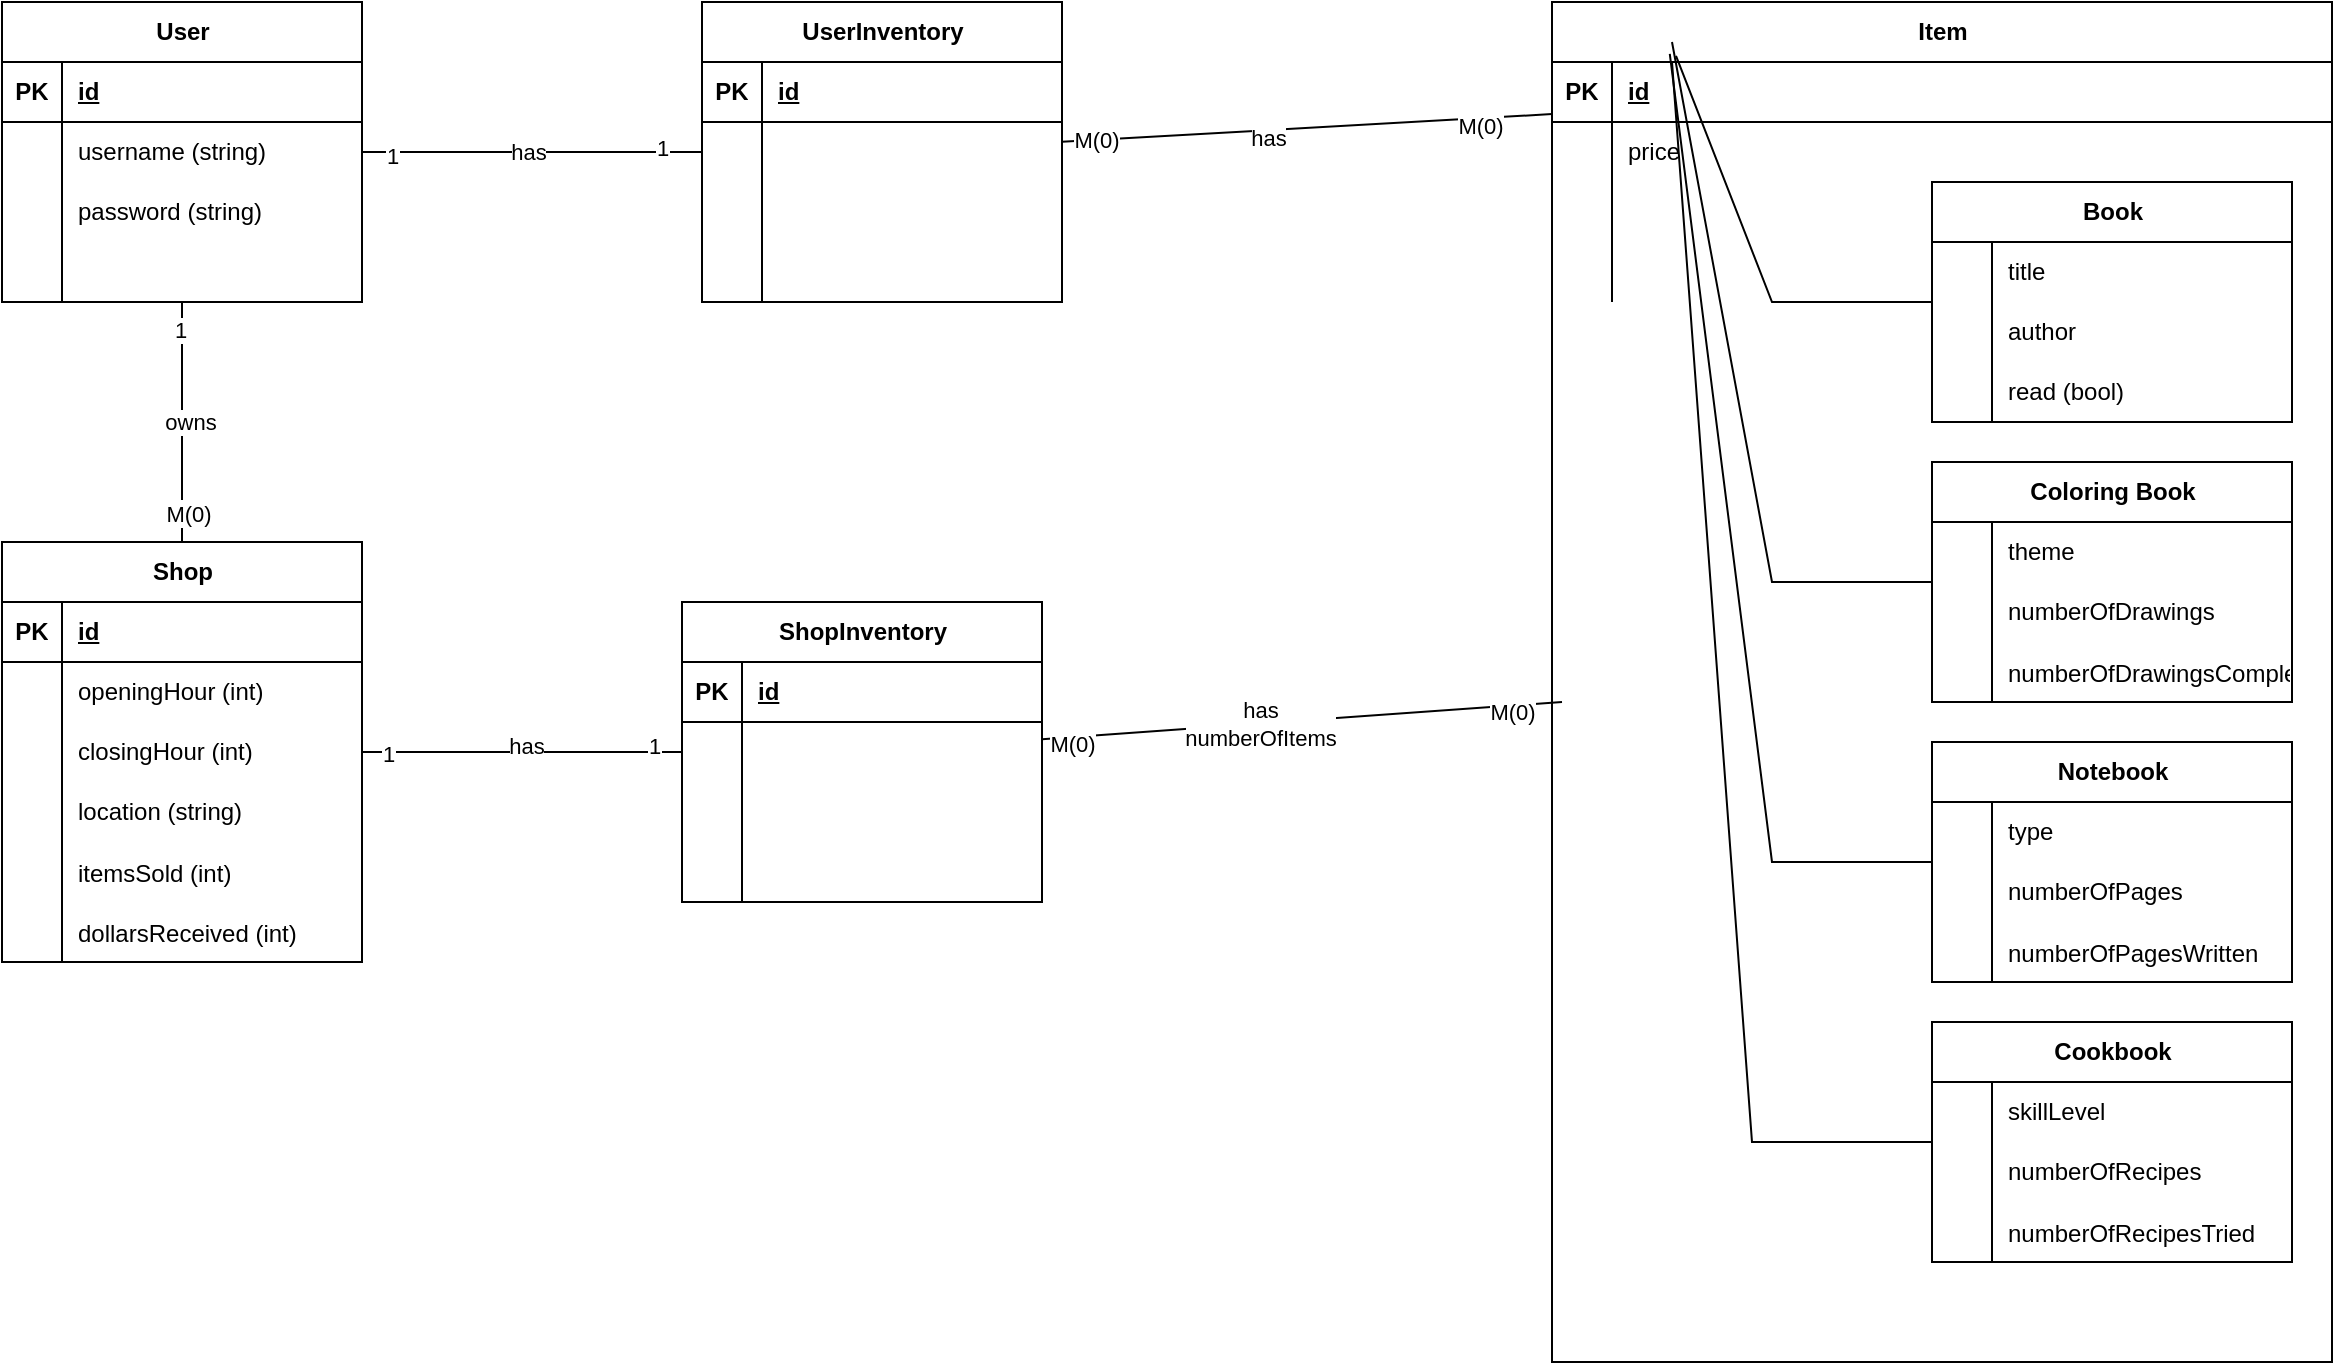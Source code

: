 <mxfile version="24.0.4" type="github">
  <diagram id="R2lEEEUBdFMjLlhIrx00" name="Page-1">
    <mxGraphModel dx="2273" dy="1270" grid="1" gridSize="10" guides="1" tooltips="1" connect="1" arrows="1" fold="1" page="1" pageScale="1" pageWidth="850" pageHeight="1100" math="0" shadow="0" extFonts="Permanent Marker^https://fonts.googleapis.com/css?family=Permanent+Marker">
      <root>
        <mxCell id="0" />
        <mxCell id="1" parent="0" />
        <mxCell id="CiESejezlwaNoXVSZx_v-1" value="User" style="shape=table;startSize=30;container=1;collapsible=1;childLayout=tableLayout;fixedRows=1;rowLines=0;fontStyle=1;align=center;resizeLast=1;html=1;" vertex="1" parent="1">
          <mxGeometry x="110" y="30" width="180" height="150" as="geometry" />
        </mxCell>
        <mxCell id="CiESejezlwaNoXVSZx_v-2" value="" style="shape=tableRow;horizontal=0;startSize=0;swimlaneHead=0;swimlaneBody=0;fillColor=none;collapsible=0;dropTarget=0;points=[[0,0.5],[1,0.5]];portConstraint=eastwest;top=0;left=0;right=0;bottom=1;" vertex="1" parent="CiESejezlwaNoXVSZx_v-1">
          <mxGeometry y="30" width="180" height="30" as="geometry" />
        </mxCell>
        <mxCell id="CiESejezlwaNoXVSZx_v-3" value="PK" style="shape=partialRectangle;connectable=0;fillColor=none;top=0;left=0;bottom=0;right=0;fontStyle=1;overflow=hidden;whiteSpace=wrap;html=1;" vertex="1" parent="CiESejezlwaNoXVSZx_v-2">
          <mxGeometry width="30" height="30" as="geometry">
            <mxRectangle width="30" height="30" as="alternateBounds" />
          </mxGeometry>
        </mxCell>
        <mxCell id="CiESejezlwaNoXVSZx_v-4" value="id" style="shape=partialRectangle;connectable=0;fillColor=none;top=0;left=0;bottom=0;right=0;align=left;spacingLeft=6;fontStyle=5;overflow=hidden;whiteSpace=wrap;html=1;" vertex="1" parent="CiESejezlwaNoXVSZx_v-2">
          <mxGeometry x="30" width="150" height="30" as="geometry">
            <mxRectangle width="150" height="30" as="alternateBounds" />
          </mxGeometry>
        </mxCell>
        <mxCell id="CiESejezlwaNoXVSZx_v-5" value="" style="shape=tableRow;horizontal=0;startSize=0;swimlaneHead=0;swimlaneBody=0;fillColor=none;collapsible=0;dropTarget=0;points=[[0,0.5],[1,0.5]];portConstraint=eastwest;top=0;left=0;right=0;bottom=0;" vertex="1" parent="CiESejezlwaNoXVSZx_v-1">
          <mxGeometry y="60" width="180" height="30" as="geometry" />
        </mxCell>
        <mxCell id="CiESejezlwaNoXVSZx_v-6" value="" style="shape=partialRectangle;connectable=0;fillColor=none;top=0;left=0;bottom=0;right=0;editable=1;overflow=hidden;whiteSpace=wrap;html=1;" vertex="1" parent="CiESejezlwaNoXVSZx_v-5">
          <mxGeometry width="30" height="30" as="geometry">
            <mxRectangle width="30" height="30" as="alternateBounds" />
          </mxGeometry>
        </mxCell>
        <mxCell id="CiESejezlwaNoXVSZx_v-7" value="username (string)" style="shape=partialRectangle;connectable=0;fillColor=none;top=0;left=0;bottom=0;right=0;align=left;spacingLeft=6;overflow=hidden;whiteSpace=wrap;html=1;" vertex="1" parent="CiESejezlwaNoXVSZx_v-5">
          <mxGeometry x="30" width="150" height="30" as="geometry">
            <mxRectangle width="150" height="30" as="alternateBounds" />
          </mxGeometry>
        </mxCell>
        <mxCell id="CiESejezlwaNoXVSZx_v-8" value="" style="shape=tableRow;horizontal=0;startSize=0;swimlaneHead=0;swimlaneBody=0;fillColor=none;collapsible=0;dropTarget=0;points=[[0,0.5],[1,0.5]];portConstraint=eastwest;top=0;left=0;right=0;bottom=0;" vertex="1" parent="CiESejezlwaNoXVSZx_v-1">
          <mxGeometry y="90" width="180" height="30" as="geometry" />
        </mxCell>
        <mxCell id="CiESejezlwaNoXVSZx_v-9" value="" style="shape=partialRectangle;connectable=0;fillColor=none;top=0;left=0;bottom=0;right=0;editable=1;overflow=hidden;whiteSpace=wrap;html=1;" vertex="1" parent="CiESejezlwaNoXVSZx_v-8">
          <mxGeometry width="30" height="30" as="geometry">
            <mxRectangle width="30" height="30" as="alternateBounds" />
          </mxGeometry>
        </mxCell>
        <mxCell id="CiESejezlwaNoXVSZx_v-10" value="password (string)" style="shape=partialRectangle;connectable=0;fillColor=none;top=0;left=0;bottom=0;right=0;align=left;spacingLeft=6;overflow=hidden;whiteSpace=wrap;html=1;" vertex="1" parent="CiESejezlwaNoXVSZx_v-8">
          <mxGeometry x="30" width="150" height="30" as="geometry">
            <mxRectangle width="150" height="30" as="alternateBounds" />
          </mxGeometry>
        </mxCell>
        <mxCell id="CiESejezlwaNoXVSZx_v-11" value="" style="shape=tableRow;horizontal=0;startSize=0;swimlaneHead=0;swimlaneBody=0;fillColor=none;collapsible=0;dropTarget=0;points=[[0,0.5],[1,0.5]];portConstraint=eastwest;top=0;left=0;right=0;bottom=0;" vertex="1" parent="CiESejezlwaNoXVSZx_v-1">
          <mxGeometry y="120" width="180" height="30" as="geometry" />
        </mxCell>
        <mxCell id="CiESejezlwaNoXVSZx_v-12" value="" style="shape=partialRectangle;connectable=0;fillColor=none;top=0;left=0;bottom=0;right=0;editable=1;overflow=hidden;whiteSpace=wrap;html=1;" vertex="1" parent="CiESejezlwaNoXVSZx_v-11">
          <mxGeometry width="30" height="30" as="geometry">
            <mxRectangle width="30" height="30" as="alternateBounds" />
          </mxGeometry>
        </mxCell>
        <mxCell id="CiESejezlwaNoXVSZx_v-13" value="" style="shape=partialRectangle;connectable=0;fillColor=none;top=0;left=0;bottom=0;right=0;align=left;spacingLeft=6;overflow=hidden;whiteSpace=wrap;html=1;" vertex="1" parent="CiESejezlwaNoXVSZx_v-11">
          <mxGeometry x="30" width="150" height="30" as="geometry">
            <mxRectangle width="150" height="30" as="alternateBounds" />
          </mxGeometry>
        </mxCell>
        <mxCell id="CiESejezlwaNoXVSZx_v-14" value="Shop" style="shape=table;startSize=30;container=1;collapsible=1;childLayout=tableLayout;fixedRows=1;rowLines=0;fontStyle=1;align=center;resizeLast=1;html=1;" vertex="1" parent="1">
          <mxGeometry x="110" y="300" width="180" height="210" as="geometry" />
        </mxCell>
        <mxCell id="CiESejezlwaNoXVSZx_v-15" value="" style="shape=tableRow;horizontal=0;startSize=0;swimlaneHead=0;swimlaneBody=0;fillColor=none;collapsible=0;dropTarget=0;points=[[0,0.5],[1,0.5]];portConstraint=eastwest;top=0;left=0;right=0;bottom=1;" vertex="1" parent="CiESejezlwaNoXVSZx_v-14">
          <mxGeometry y="30" width="180" height="30" as="geometry" />
        </mxCell>
        <mxCell id="CiESejezlwaNoXVSZx_v-16" value="PK" style="shape=partialRectangle;connectable=0;fillColor=none;top=0;left=0;bottom=0;right=0;fontStyle=1;overflow=hidden;whiteSpace=wrap;html=1;" vertex="1" parent="CiESejezlwaNoXVSZx_v-15">
          <mxGeometry width="30" height="30" as="geometry">
            <mxRectangle width="30" height="30" as="alternateBounds" />
          </mxGeometry>
        </mxCell>
        <mxCell id="CiESejezlwaNoXVSZx_v-17" value="id" style="shape=partialRectangle;connectable=0;fillColor=none;top=0;left=0;bottom=0;right=0;align=left;spacingLeft=6;fontStyle=5;overflow=hidden;whiteSpace=wrap;html=1;" vertex="1" parent="CiESejezlwaNoXVSZx_v-15">
          <mxGeometry x="30" width="150" height="30" as="geometry">
            <mxRectangle width="150" height="30" as="alternateBounds" />
          </mxGeometry>
        </mxCell>
        <mxCell id="CiESejezlwaNoXVSZx_v-18" value="" style="shape=tableRow;horizontal=0;startSize=0;swimlaneHead=0;swimlaneBody=0;fillColor=none;collapsible=0;dropTarget=0;points=[[0,0.5],[1,0.5]];portConstraint=eastwest;top=0;left=0;right=0;bottom=0;" vertex="1" parent="CiESejezlwaNoXVSZx_v-14">
          <mxGeometry y="60" width="180" height="30" as="geometry" />
        </mxCell>
        <mxCell id="CiESejezlwaNoXVSZx_v-19" value="" style="shape=partialRectangle;connectable=0;fillColor=none;top=0;left=0;bottom=0;right=0;editable=1;overflow=hidden;whiteSpace=wrap;html=1;" vertex="1" parent="CiESejezlwaNoXVSZx_v-18">
          <mxGeometry width="30" height="30" as="geometry">
            <mxRectangle width="30" height="30" as="alternateBounds" />
          </mxGeometry>
        </mxCell>
        <mxCell id="CiESejezlwaNoXVSZx_v-20" value="openingHour (int)" style="shape=partialRectangle;connectable=0;fillColor=none;top=0;left=0;bottom=0;right=0;align=left;spacingLeft=6;overflow=hidden;whiteSpace=wrap;html=1;" vertex="1" parent="CiESejezlwaNoXVSZx_v-18">
          <mxGeometry x="30" width="150" height="30" as="geometry">
            <mxRectangle width="150" height="30" as="alternateBounds" />
          </mxGeometry>
        </mxCell>
        <mxCell id="CiESejezlwaNoXVSZx_v-21" value="" style="shape=tableRow;horizontal=0;startSize=0;swimlaneHead=0;swimlaneBody=0;fillColor=none;collapsible=0;dropTarget=0;points=[[0,0.5],[1,0.5]];portConstraint=eastwest;top=0;left=0;right=0;bottom=0;" vertex="1" parent="CiESejezlwaNoXVSZx_v-14">
          <mxGeometry y="90" width="180" height="30" as="geometry" />
        </mxCell>
        <mxCell id="CiESejezlwaNoXVSZx_v-22" value="" style="shape=partialRectangle;connectable=0;fillColor=none;top=0;left=0;bottom=0;right=0;editable=1;overflow=hidden;whiteSpace=wrap;html=1;" vertex="1" parent="CiESejezlwaNoXVSZx_v-21">
          <mxGeometry width="30" height="30" as="geometry">
            <mxRectangle width="30" height="30" as="alternateBounds" />
          </mxGeometry>
        </mxCell>
        <mxCell id="CiESejezlwaNoXVSZx_v-23" value="closingHour (int)" style="shape=partialRectangle;connectable=0;fillColor=none;top=0;left=0;bottom=0;right=0;align=left;spacingLeft=6;overflow=hidden;whiteSpace=wrap;html=1;" vertex="1" parent="CiESejezlwaNoXVSZx_v-21">
          <mxGeometry x="30" width="150" height="30" as="geometry">
            <mxRectangle width="150" height="30" as="alternateBounds" />
          </mxGeometry>
        </mxCell>
        <mxCell id="CiESejezlwaNoXVSZx_v-24" value="" style="shape=tableRow;horizontal=0;startSize=0;swimlaneHead=0;swimlaneBody=0;fillColor=none;collapsible=0;dropTarget=0;points=[[0,0.5],[1,0.5]];portConstraint=eastwest;top=0;left=0;right=0;bottom=0;" vertex="1" parent="CiESejezlwaNoXVSZx_v-14">
          <mxGeometry y="120" width="180" height="30" as="geometry" />
        </mxCell>
        <mxCell id="CiESejezlwaNoXVSZx_v-25" value="" style="shape=partialRectangle;connectable=0;fillColor=none;top=0;left=0;bottom=0;right=0;editable=1;overflow=hidden;whiteSpace=wrap;html=1;" vertex="1" parent="CiESejezlwaNoXVSZx_v-24">
          <mxGeometry width="30" height="30" as="geometry">
            <mxRectangle width="30" height="30" as="alternateBounds" />
          </mxGeometry>
        </mxCell>
        <mxCell id="CiESejezlwaNoXVSZx_v-26" value="location (string)" style="shape=partialRectangle;connectable=0;fillColor=none;top=0;left=0;bottom=0;right=0;align=left;spacingLeft=6;overflow=hidden;whiteSpace=wrap;html=1;" vertex="1" parent="CiESejezlwaNoXVSZx_v-24">
          <mxGeometry x="30" width="150" height="30" as="geometry">
            <mxRectangle width="150" height="30" as="alternateBounds" />
          </mxGeometry>
        </mxCell>
        <mxCell id="CiESejezlwaNoXVSZx_v-27" value="" style="shape=tableRow;horizontal=0;startSize=0;swimlaneHead=0;swimlaneBody=0;fillColor=none;collapsible=0;dropTarget=0;points=[[0,0.5],[1,0.5]];portConstraint=eastwest;top=0;left=0;right=0;bottom=0;" vertex="1" parent="CiESejezlwaNoXVSZx_v-14">
          <mxGeometry y="150" width="180" height="30" as="geometry" />
        </mxCell>
        <mxCell id="CiESejezlwaNoXVSZx_v-28" value="" style="shape=partialRectangle;connectable=0;fillColor=none;top=0;left=0;bottom=0;right=0;editable=1;overflow=hidden;" vertex="1" parent="CiESejezlwaNoXVSZx_v-27">
          <mxGeometry width="30" height="30" as="geometry">
            <mxRectangle width="30" height="30" as="alternateBounds" />
          </mxGeometry>
        </mxCell>
        <mxCell id="CiESejezlwaNoXVSZx_v-29" value="itemsSold (int)" style="shape=partialRectangle;connectable=0;fillColor=none;top=0;left=0;bottom=0;right=0;align=left;spacingLeft=6;overflow=hidden;" vertex="1" parent="CiESejezlwaNoXVSZx_v-27">
          <mxGeometry x="30" width="150" height="30" as="geometry">
            <mxRectangle width="150" height="30" as="alternateBounds" />
          </mxGeometry>
        </mxCell>
        <mxCell id="CiESejezlwaNoXVSZx_v-30" value="" style="shape=tableRow;horizontal=0;startSize=0;swimlaneHead=0;swimlaneBody=0;fillColor=none;collapsible=0;dropTarget=0;points=[[0,0.5],[1,0.5]];portConstraint=eastwest;top=0;left=0;right=0;bottom=0;" vertex="1" parent="CiESejezlwaNoXVSZx_v-14">
          <mxGeometry y="180" width="180" height="30" as="geometry" />
        </mxCell>
        <mxCell id="CiESejezlwaNoXVSZx_v-31" value="" style="shape=partialRectangle;connectable=0;fillColor=none;top=0;left=0;bottom=0;right=0;editable=1;overflow=hidden;" vertex="1" parent="CiESejezlwaNoXVSZx_v-30">
          <mxGeometry width="30" height="30" as="geometry">
            <mxRectangle width="30" height="30" as="alternateBounds" />
          </mxGeometry>
        </mxCell>
        <mxCell id="CiESejezlwaNoXVSZx_v-32" value="dollarsReceived (int)" style="shape=partialRectangle;connectable=0;fillColor=none;top=0;left=0;bottom=0;right=0;align=left;spacingLeft=6;overflow=hidden;" vertex="1" parent="CiESejezlwaNoXVSZx_v-30">
          <mxGeometry x="30" width="150" height="30" as="geometry">
            <mxRectangle width="150" height="30" as="alternateBounds" />
          </mxGeometry>
        </mxCell>
        <mxCell id="CiESejezlwaNoXVSZx_v-33" value="UserInventory" style="shape=table;startSize=30;container=1;collapsible=1;childLayout=tableLayout;fixedRows=1;rowLines=0;fontStyle=1;align=center;resizeLast=1;html=1;" vertex="1" parent="1">
          <mxGeometry x="460" y="30" width="180" height="150" as="geometry" />
        </mxCell>
        <mxCell id="CiESejezlwaNoXVSZx_v-34" value="" style="shape=tableRow;horizontal=0;startSize=0;swimlaneHead=0;swimlaneBody=0;fillColor=none;collapsible=0;dropTarget=0;points=[[0,0.5],[1,0.5]];portConstraint=eastwest;top=0;left=0;right=0;bottom=1;" vertex="1" parent="CiESejezlwaNoXVSZx_v-33">
          <mxGeometry y="30" width="180" height="30" as="geometry" />
        </mxCell>
        <mxCell id="CiESejezlwaNoXVSZx_v-35" value="PK" style="shape=partialRectangle;connectable=0;fillColor=none;top=0;left=0;bottom=0;right=0;fontStyle=1;overflow=hidden;whiteSpace=wrap;html=1;" vertex="1" parent="CiESejezlwaNoXVSZx_v-34">
          <mxGeometry width="30" height="30" as="geometry">
            <mxRectangle width="30" height="30" as="alternateBounds" />
          </mxGeometry>
        </mxCell>
        <mxCell id="CiESejezlwaNoXVSZx_v-36" value="id" style="shape=partialRectangle;connectable=0;fillColor=none;top=0;left=0;bottom=0;right=0;align=left;spacingLeft=6;fontStyle=5;overflow=hidden;whiteSpace=wrap;html=1;" vertex="1" parent="CiESejezlwaNoXVSZx_v-34">
          <mxGeometry x="30" width="150" height="30" as="geometry">
            <mxRectangle width="150" height="30" as="alternateBounds" />
          </mxGeometry>
        </mxCell>
        <mxCell id="CiESejezlwaNoXVSZx_v-37" value="" style="shape=tableRow;horizontal=0;startSize=0;swimlaneHead=0;swimlaneBody=0;fillColor=none;collapsible=0;dropTarget=0;points=[[0,0.5],[1,0.5]];portConstraint=eastwest;top=0;left=0;right=0;bottom=0;" vertex="1" parent="CiESejezlwaNoXVSZx_v-33">
          <mxGeometry y="60" width="180" height="30" as="geometry" />
        </mxCell>
        <mxCell id="CiESejezlwaNoXVSZx_v-38" value="" style="shape=partialRectangle;connectable=0;fillColor=none;top=0;left=0;bottom=0;right=0;editable=1;overflow=hidden;whiteSpace=wrap;html=1;" vertex="1" parent="CiESejezlwaNoXVSZx_v-37">
          <mxGeometry width="30" height="30" as="geometry">
            <mxRectangle width="30" height="30" as="alternateBounds" />
          </mxGeometry>
        </mxCell>
        <mxCell id="CiESejezlwaNoXVSZx_v-39" value="" style="shape=partialRectangle;connectable=0;fillColor=none;top=0;left=0;bottom=0;right=0;align=left;spacingLeft=6;overflow=hidden;whiteSpace=wrap;html=1;" vertex="1" parent="CiESejezlwaNoXVSZx_v-37">
          <mxGeometry x="30" width="150" height="30" as="geometry">
            <mxRectangle width="150" height="30" as="alternateBounds" />
          </mxGeometry>
        </mxCell>
        <mxCell id="CiESejezlwaNoXVSZx_v-40" value="" style="shape=tableRow;horizontal=0;startSize=0;swimlaneHead=0;swimlaneBody=0;fillColor=none;collapsible=0;dropTarget=0;points=[[0,0.5],[1,0.5]];portConstraint=eastwest;top=0;left=0;right=0;bottom=0;" vertex="1" parent="CiESejezlwaNoXVSZx_v-33">
          <mxGeometry y="90" width="180" height="30" as="geometry" />
        </mxCell>
        <mxCell id="CiESejezlwaNoXVSZx_v-41" value="" style="shape=partialRectangle;connectable=0;fillColor=none;top=0;left=0;bottom=0;right=0;editable=1;overflow=hidden;whiteSpace=wrap;html=1;" vertex="1" parent="CiESejezlwaNoXVSZx_v-40">
          <mxGeometry width="30" height="30" as="geometry">
            <mxRectangle width="30" height="30" as="alternateBounds" />
          </mxGeometry>
        </mxCell>
        <mxCell id="CiESejezlwaNoXVSZx_v-42" value="" style="shape=partialRectangle;connectable=0;fillColor=none;top=0;left=0;bottom=0;right=0;align=left;spacingLeft=6;overflow=hidden;whiteSpace=wrap;html=1;" vertex="1" parent="CiESejezlwaNoXVSZx_v-40">
          <mxGeometry x="30" width="150" height="30" as="geometry">
            <mxRectangle width="150" height="30" as="alternateBounds" />
          </mxGeometry>
        </mxCell>
        <mxCell id="CiESejezlwaNoXVSZx_v-43" value="" style="shape=tableRow;horizontal=0;startSize=0;swimlaneHead=0;swimlaneBody=0;fillColor=none;collapsible=0;dropTarget=0;points=[[0,0.5],[1,0.5]];portConstraint=eastwest;top=0;left=0;right=0;bottom=0;" vertex="1" parent="CiESejezlwaNoXVSZx_v-33">
          <mxGeometry y="120" width="180" height="30" as="geometry" />
        </mxCell>
        <mxCell id="CiESejezlwaNoXVSZx_v-44" value="" style="shape=partialRectangle;connectable=0;fillColor=none;top=0;left=0;bottom=0;right=0;editable=1;overflow=hidden;whiteSpace=wrap;html=1;" vertex="1" parent="CiESejezlwaNoXVSZx_v-43">
          <mxGeometry width="30" height="30" as="geometry">
            <mxRectangle width="30" height="30" as="alternateBounds" />
          </mxGeometry>
        </mxCell>
        <mxCell id="CiESejezlwaNoXVSZx_v-45" value="" style="shape=partialRectangle;connectable=0;fillColor=none;top=0;left=0;bottom=0;right=0;align=left;spacingLeft=6;overflow=hidden;whiteSpace=wrap;html=1;" vertex="1" parent="CiESejezlwaNoXVSZx_v-43">
          <mxGeometry x="30" width="150" height="30" as="geometry">
            <mxRectangle width="150" height="30" as="alternateBounds" />
          </mxGeometry>
        </mxCell>
        <mxCell id="CiESejezlwaNoXVSZx_v-46" value="ShopInventory" style="shape=table;startSize=30;container=1;collapsible=1;childLayout=tableLayout;fixedRows=1;rowLines=0;fontStyle=1;align=center;resizeLast=1;html=1;" vertex="1" parent="1">
          <mxGeometry x="450" y="330" width="180" height="150" as="geometry" />
        </mxCell>
        <mxCell id="CiESejezlwaNoXVSZx_v-47" value="" style="shape=tableRow;horizontal=0;startSize=0;swimlaneHead=0;swimlaneBody=0;fillColor=none;collapsible=0;dropTarget=0;points=[[0,0.5],[1,0.5]];portConstraint=eastwest;top=0;left=0;right=0;bottom=1;" vertex="1" parent="CiESejezlwaNoXVSZx_v-46">
          <mxGeometry y="30" width="180" height="30" as="geometry" />
        </mxCell>
        <mxCell id="CiESejezlwaNoXVSZx_v-48" value="PK" style="shape=partialRectangle;connectable=0;fillColor=none;top=0;left=0;bottom=0;right=0;fontStyle=1;overflow=hidden;whiteSpace=wrap;html=1;" vertex="1" parent="CiESejezlwaNoXVSZx_v-47">
          <mxGeometry width="30" height="30" as="geometry">
            <mxRectangle width="30" height="30" as="alternateBounds" />
          </mxGeometry>
        </mxCell>
        <mxCell id="CiESejezlwaNoXVSZx_v-49" value="id" style="shape=partialRectangle;connectable=0;fillColor=none;top=0;left=0;bottom=0;right=0;align=left;spacingLeft=6;fontStyle=5;overflow=hidden;whiteSpace=wrap;html=1;" vertex="1" parent="CiESejezlwaNoXVSZx_v-47">
          <mxGeometry x="30" width="150" height="30" as="geometry">
            <mxRectangle width="150" height="30" as="alternateBounds" />
          </mxGeometry>
        </mxCell>
        <mxCell id="CiESejezlwaNoXVSZx_v-50" value="" style="shape=tableRow;horizontal=0;startSize=0;swimlaneHead=0;swimlaneBody=0;fillColor=none;collapsible=0;dropTarget=0;points=[[0,0.5],[1,0.5]];portConstraint=eastwest;top=0;left=0;right=0;bottom=0;" vertex="1" parent="CiESejezlwaNoXVSZx_v-46">
          <mxGeometry y="60" width="180" height="30" as="geometry" />
        </mxCell>
        <mxCell id="CiESejezlwaNoXVSZx_v-51" value="" style="shape=partialRectangle;connectable=0;fillColor=none;top=0;left=0;bottom=0;right=0;editable=1;overflow=hidden;whiteSpace=wrap;html=1;" vertex="1" parent="CiESejezlwaNoXVSZx_v-50">
          <mxGeometry width="30" height="30" as="geometry">
            <mxRectangle width="30" height="30" as="alternateBounds" />
          </mxGeometry>
        </mxCell>
        <mxCell id="CiESejezlwaNoXVSZx_v-52" value="" style="shape=partialRectangle;connectable=0;fillColor=none;top=0;left=0;bottom=0;right=0;align=left;spacingLeft=6;overflow=hidden;whiteSpace=wrap;html=1;" vertex="1" parent="CiESejezlwaNoXVSZx_v-50">
          <mxGeometry x="30" width="150" height="30" as="geometry">
            <mxRectangle width="150" height="30" as="alternateBounds" />
          </mxGeometry>
        </mxCell>
        <mxCell id="CiESejezlwaNoXVSZx_v-53" value="" style="shape=tableRow;horizontal=0;startSize=0;swimlaneHead=0;swimlaneBody=0;fillColor=none;collapsible=0;dropTarget=0;points=[[0,0.5],[1,0.5]];portConstraint=eastwest;top=0;left=0;right=0;bottom=0;" vertex="1" parent="CiESejezlwaNoXVSZx_v-46">
          <mxGeometry y="90" width="180" height="30" as="geometry" />
        </mxCell>
        <mxCell id="CiESejezlwaNoXVSZx_v-54" value="" style="shape=partialRectangle;connectable=0;fillColor=none;top=0;left=0;bottom=0;right=0;editable=1;overflow=hidden;whiteSpace=wrap;html=1;" vertex="1" parent="CiESejezlwaNoXVSZx_v-53">
          <mxGeometry width="30" height="30" as="geometry">
            <mxRectangle width="30" height="30" as="alternateBounds" />
          </mxGeometry>
        </mxCell>
        <mxCell id="CiESejezlwaNoXVSZx_v-55" value="" style="shape=partialRectangle;connectable=0;fillColor=none;top=0;left=0;bottom=0;right=0;align=left;spacingLeft=6;overflow=hidden;whiteSpace=wrap;html=1;" vertex="1" parent="CiESejezlwaNoXVSZx_v-53">
          <mxGeometry x="30" width="150" height="30" as="geometry">
            <mxRectangle width="150" height="30" as="alternateBounds" />
          </mxGeometry>
        </mxCell>
        <mxCell id="CiESejezlwaNoXVSZx_v-56" value="" style="shape=tableRow;horizontal=0;startSize=0;swimlaneHead=0;swimlaneBody=0;fillColor=none;collapsible=0;dropTarget=0;points=[[0,0.5],[1,0.5]];portConstraint=eastwest;top=0;left=0;right=0;bottom=0;" vertex="1" parent="CiESejezlwaNoXVSZx_v-46">
          <mxGeometry y="120" width="180" height="30" as="geometry" />
        </mxCell>
        <mxCell id="CiESejezlwaNoXVSZx_v-57" value="" style="shape=partialRectangle;connectable=0;fillColor=none;top=0;left=0;bottom=0;right=0;editable=1;overflow=hidden;whiteSpace=wrap;html=1;" vertex="1" parent="CiESejezlwaNoXVSZx_v-56">
          <mxGeometry width="30" height="30" as="geometry">
            <mxRectangle width="30" height="30" as="alternateBounds" />
          </mxGeometry>
        </mxCell>
        <mxCell id="CiESejezlwaNoXVSZx_v-58" value="" style="shape=partialRectangle;connectable=0;fillColor=none;top=0;left=0;bottom=0;right=0;align=left;spacingLeft=6;overflow=hidden;whiteSpace=wrap;html=1;" vertex="1" parent="CiESejezlwaNoXVSZx_v-56">
          <mxGeometry x="30" width="150" height="30" as="geometry">
            <mxRectangle width="150" height="30" as="alternateBounds" />
          </mxGeometry>
        </mxCell>
        <mxCell id="CiESejezlwaNoXVSZx_v-155" value="" style="group;movable=0;resizable=0;rotatable=0;deletable=0;editable=0;locked=1;connectable=0;" vertex="1" connectable="0" parent="1">
          <mxGeometry x="885" y="30" width="390" height="680" as="geometry" />
        </mxCell>
        <mxCell id="CiESejezlwaNoXVSZx_v-72" value="Item" style="shape=table;startSize=30;container=1;collapsible=1;childLayout=tableLayout;fixedRows=1;rowLines=0;fontStyle=1;align=center;resizeLast=1;html=1;rounded=0;movable=1;resizable=1;rotatable=1;deletable=1;editable=1;locked=0;connectable=1;" vertex="1" parent="CiESejezlwaNoXVSZx_v-155">
          <mxGeometry width="390" height="680" as="geometry" />
        </mxCell>
        <mxCell id="CiESejezlwaNoXVSZx_v-73" value="" style="shape=tableRow;horizontal=0;startSize=0;swimlaneHead=0;swimlaneBody=0;fillColor=none;collapsible=0;dropTarget=0;points=[[0,0.5],[1,0.5]];portConstraint=eastwest;top=0;left=0;right=0;bottom=1;" vertex="1" parent="CiESejezlwaNoXVSZx_v-72">
          <mxGeometry y="30" width="390" height="30" as="geometry" />
        </mxCell>
        <mxCell id="CiESejezlwaNoXVSZx_v-74" value="PK" style="shape=partialRectangle;connectable=0;fillColor=none;top=0;left=0;bottom=0;right=0;fontStyle=1;overflow=hidden;whiteSpace=wrap;html=1;" vertex="1" parent="CiESejezlwaNoXVSZx_v-73">
          <mxGeometry width="30" height="30" as="geometry">
            <mxRectangle width="30" height="30" as="alternateBounds" />
          </mxGeometry>
        </mxCell>
        <mxCell id="CiESejezlwaNoXVSZx_v-75" value="id" style="shape=partialRectangle;connectable=0;fillColor=none;top=0;left=0;bottom=0;right=0;align=left;spacingLeft=6;fontStyle=5;overflow=hidden;whiteSpace=wrap;html=1;" vertex="1" parent="CiESejezlwaNoXVSZx_v-73">
          <mxGeometry x="30" width="360" height="30" as="geometry">
            <mxRectangle width="360" height="30" as="alternateBounds" />
          </mxGeometry>
        </mxCell>
        <mxCell id="CiESejezlwaNoXVSZx_v-76" value="" style="shape=tableRow;horizontal=0;startSize=0;swimlaneHead=0;swimlaneBody=0;fillColor=none;collapsible=0;dropTarget=0;points=[[0,0.5],[1,0.5]];portConstraint=eastwest;top=0;left=0;right=0;bottom=0;" vertex="1" parent="CiESejezlwaNoXVSZx_v-72">
          <mxGeometry y="60" width="390" height="30" as="geometry" />
        </mxCell>
        <mxCell id="CiESejezlwaNoXVSZx_v-77" value="" style="shape=partialRectangle;connectable=0;fillColor=none;top=0;left=0;bottom=0;right=0;editable=1;overflow=hidden;whiteSpace=wrap;html=1;" vertex="1" parent="CiESejezlwaNoXVSZx_v-76">
          <mxGeometry width="30" height="30" as="geometry">
            <mxRectangle width="30" height="30" as="alternateBounds" />
          </mxGeometry>
        </mxCell>
        <mxCell id="CiESejezlwaNoXVSZx_v-78" value="price" style="shape=partialRectangle;connectable=0;fillColor=none;top=0;left=0;bottom=0;right=0;align=left;spacingLeft=6;overflow=hidden;whiteSpace=wrap;html=1;" vertex="1" parent="CiESejezlwaNoXVSZx_v-76">
          <mxGeometry x="30" width="360" height="30" as="geometry">
            <mxRectangle width="360" height="30" as="alternateBounds" />
          </mxGeometry>
        </mxCell>
        <mxCell id="CiESejezlwaNoXVSZx_v-79" value="" style="shape=tableRow;horizontal=0;startSize=0;swimlaneHead=0;swimlaneBody=0;fillColor=none;collapsible=0;dropTarget=0;points=[[0,0.5],[1,0.5]];portConstraint=eastwest;top=0;left=0;right=0;bottom=0;" vertex="1" parent="CiESejezlwaNoXVSZx_v-72">
          <mxGeometry y="90" width="390" height="30" as="geometry" />
        </mxCell>
        <mxCell id="CiESejezlwaNoXVSZx_v-80" value="" style="shape=partialRectangle;connectable=0;fillColor=none;top=0;left=0;bottom=0;right=0;editable=1;overflow=hidden;whiteSpace=wrap;html=1;" vertex="1" parent="CiESejezlwaNoXVSZx_v-79">
          <mxGeometry width="30" height="30" as="geometry">
            <mxRectangle width="30" height="30" as="alternateBounds" />
          </mxGeometry>
        </mxCell>
        <mxCell id="CiESejezlwaNoXVSZx_v-81" value="" style="shape=partialRectangle;connectable=0;fillColor=none;top=0;left=0;bottom=0;right=0;align=left;spacingLeft=6;overflow=hidden;whiteSpace=wrap;html=1;" vertex="1" parent="CiESejezlwaNoXVSZx_v-79">
          <mxGeometry x="30" width="360" height="30" as="geometry">
            <mxRectangle width="360" height="30" as="alternateBounds" />
          </mxGeometry>
        </mxCell>
        <mxCell id="CiESejezlwaNoXVSZx_v-82" value="" style="shape=tableRow;horizontal=0;startSize=0;swimlaneHead=0;swimlaneBody=0;fillColor=none;collapsible=0;dropTarget=0;points=[[0,0.5],[1,0.5]];portConstraint=eastwest;top=0;left=0;right=0;bottom=0;" vertex="1" parent="CiESejezlwaNoXVSZx_v-72">
          <mxGeometry y="120" width="390" height="30" as="geometry" />
        </mxCell>
        <mxCell id="CiESejezlwaNoXVSZx_v-83" value="" style="shape=partialRectangle;connectable=0;fillColor=none;top=0;left=0;bottom=0;right=0;editable=1;overflow=hidden;whiteSpace=wrap;html=1;" vertex="1" parent="CiESejezlwaNoXVSZx_v-82">
          <mxGeometry width="30" height="30" as="geometry">
            <mxRectangle width="30" height="30" as="alternateBounds" />
          </mxGeometry>
        </mxCell>
        <mxCell id="CiESejezlwaNoXVSZx_v-84" value="" style="shape=partialRectangle;connectable=0;fillColor=none;top=0;left=0;bottom=0;right=0;align=left;spacingLeft=6;overflow=hidden;whiteSpace=wrap;html=1;" vertex="1" parent="CiESejezlwaNoXVSZx_v-82">
          <mxGeometry x="30" width="360" height="30" as="geometry">
            <mxRectangle width="360" height="30" as="alternateBounds" />
          </mxGeometry>
        </mxCell>
        <mxCell id="CiESejezlwaNoXVSZx_v-85" value="Book" style="shape=table;startSize=30;container=1;collapsible=1;childLayout=tableLayout;fixedRows=1;rowLines=0;fontStyle=1;align=center;resizeLast=1;html=1;" vertex="1" parent="CiESejezlwaNoXVSZx_v-155">
          <mxGeometry x="190" y="90" width="180" height="120" as="geometry" />
        </mxCell>
        <mxCell id="CiESejezlwaNoXVSZx_v-89" value="" style="shape=tableRow;horizontal=0;startSize=0;swimlaneHead=0;swimlaneBody=0;fillColor=none;collapsible=0;dropTarget=0;points=[[0,0.5],[1,0.5]];portConstraint=eastwest;top=0;left=0;right=0;bottom=0;" vertex="1" parent="CiESejezlwaNoXVSZx_v-85">
          <mxGeometry y="30" width="180" height="30" as="geometry" />
        </mxCell>
        <mxCell id="CiESejezlwaNoXVSZx_v-90" value="" style="shape=partialRectangle;connectable=0;fillColor=none;top=0;left=0;bottom=0;right=0;editable=1;overflow=hidden;whiteSpace=wrap;html=1;" vertex="1" parent="CiESejezlwaNoXVSZx_v-89">
          <mxGeometry width="30" height="30" as="geometry">
            <mxRectangle width="30" height="30" as="alternateBounds" />
          </mxGeometry>
        </mxCell>
        <mxCell id="CiESejezlwaNoXVSZx_v-91" value="title" style="shape=partialRectangle;connectable=0;fillColor=none;top=0;left=0;bottom=0;right=0;align=left;spacingLeft=6;overflow=hidden;whiteSpace=wrap;html=1;" vertex="1" parent="CiESejezlwaNoXVSZx_v-89">
          <mxGeometry x="30" width="150" height="30" as="geometry">
            <mxRectangle width="150" height="30" as="alternateBounds" />
          </mxGeometry>
        </mxCell>
        <mxCell id="CiESejezlwaNoXVSZx_v-92" value="" style="shape=tableRow;horizontal=0;startSize=0;swimlaneHead=0;swimlaneBody=0;fillColor=none;collapsible=0;dropTarget=0;points=[[0,0.5],[1,0.5]];portConstraint=eastwest;top=0;left=0;right=0;bottom=0;" vertex="1" parent="CiESejezlwaNoXVSZx_v-85">
          <mxGeometry y="60" width="180" height="30" as="geometry" />
        </mxCell>
        <mxCell id="CiESejezlwaNoXVSZx_v-93" value="" style="shape=partialRectangle;connectable=0;fillColor=none;top=0;left=0;bottom=0;right=0;editable=1;overflow=hidden;whiteSpace=wrap;html=1;" vertex="1" parent="CiESejezlwaNoXVSZx_v-92">
          <mxGeometry width="30" height="30" as="geometry">
            <mxRectangle width="30" height="30" as="alternateBounds" />
          </mxGeometry>
        </mxCell>
        <mxCell id="CiESejezlwaNoXVSZx_v-94" value="author" style="shape=partialRectangle;connectable=0;fillColor=none;top=0;left=0;bottom=0;right=0;align=left;spacingLeft=6;overflow=hidden;whiteSpace=wrap;html=1;" vertex="1" parent="CiESejezlwaNoXVSZx_v-92">
          <mxGeometry x="30" width="150" height="30" as="geometry">
            <mxRectangle width="150" height="30" as="alternateBounds" />
          </mxGeometry>
        </mxCell>
        <mxCell id="CiESejezlwaNoXVSZx_v-95" value="" style="shape=tableRow;horizontal=0;startSize=0;swimlaneHead=0;swimlaneBody=0;fillColor=none;collapsible=0;dropTarget=0;points=[[0,0.5],[1,0.5]];portConstraint=eastwest;top=0;left=0;right=0;bottom=0;" vertex="1" parent="CiESejezlwaNoXVSZx_v-85">
          <mxGeometry y="90" width="180" height="30" as="geometry" />
        </mxCell>
        <mxCell id="CiESejezlwaNoXVSZx_v-96" value="" style="shape=partialRectangle;connectable=0;fillColor=none;top=0;left=0;bottom=0;right=0;editable=1;overflow=hidden;whiteSpace=wrap;html=1;" vertex="1" parent="CiESejezlwaNoXVSZx_v-95">
          <mxGeometry width="30" height="30" as="geometry">
            <mxRectangle width="30" height="30" as="alternateBounds" />
          </mxGeometry>
        </mxCell>
        <mxCell id="CiESejezlwaNoXVSZx_v-97" value="read (bool)" style="shape=partialRectangle;connectable=0;fillColor=none;top=0;left=0;bottom=0;right=0;align=left;spacingLeft=6;overflow=hidden;whiteSpace=wrap;html=1;" vertex="1" parent="CiESejezlwaNoXVSZx_v-95">
          <mxGeometry x="30" width="150" height="30" as="geometry">
            <mxRectangle width="150" height="30" as="alternateBounds" />
          </mxGeometry>
        </mxCell>
        <mxCell id="CiESejezlwaNoXVSZx_v-99" value="Coloring Book" style="shape=table;startSize=30;container=1;collapsible=1;childLayout=tableLayout;fixedRows=1;rowLines=0;fontStyle=1;align=center;resizeLast=1;html=1;" vertex="1" parent="CiESejezlwaNoXVSZx_v-155">
          <mxGeometry x="190" y="230" width="180" height="120" as="geometry" />
        </mxCell>
        <mxCell id="CiESejezlwaNoXVSZx_v-103" value="" style="shape=tableRow;horizontal=0;startSize=0;swimlaneHead=0;swimlaneBody=0;fillColor=none;collapsible=0;dropTarget=0;points=[[0,0.5],[1,0.5]];portConstraint=eastwest;top=0;left=0;right=0;bottom=0;" vertex="1" parent="CiESejezlwaNoXVSZx_v-99">
          <mxGeometry y="30" width="180" height="30" as="geometry" />
        </mxCell>
        <mxCell id="CiESejezlwaNoXVSZx_v-104" value="" style="shape=partialRectangle;connectable=0;fillColor=none;top=0;left=0;bottom=0;right=0;editable=1;overflow=hidden;whiteSpace=wrap;html=1;" vertex="1" parent="CiESejezlwaNoXVSZx_v-103">
          <mxGeometry width="30" height="30" as="geometry">
            <mxRectangle width="30" height="30" as="alternateBounds" />
          </mxGeometry>
        </mxCell>
        <mxCell id="CiESejezlwaNoXVSZx_v-105" value="theme" style="shape=partialRectangle;connectable=0;fillColor=none;top=0;left=0;bottom=0;right=0;align=left;spacingLeft=6;overflow=hidden;whiteSpace=wrap;html=1;" vertex="1" parent="CiESejezlwaNoXVSZx_v-103">
          <mxGeometry x="30" width="150" height="30" as="geometry">
            <mxRectangle width="150" height="30" as="alternateBounds" />
          </mxGeometry>
        </mxCell>
        <mxCell id="CiESejezlwaNoXVSZx_v-106" value="" style="shape=tableRow;horizontal=0;startSize=0;swimlaneHead=0;swimlaneBody=0;fillColor=none;collapsible=0;dropTarget=0;points=[[0,0.5],[1,0.5]];portConstraint=eastwest;top=0;left=0;right=0;bottom=0;" vertex="1" parent="CiESejezlwaNoXVSZx_v-99">
          <mxGeometry y="60" width="180" height="30" as="geometry" />
        </mxCell>
        <mxCell id="CiESejezlwaNoXVSZx_v-107" value="" style="shape=partialRectangle;connectable=0;fillColor=none;top=0;left=0;bottom=0;right=0;editable=1;overflow=hidden;whiteSpace=wrap;html=1;" vertex="1" parent="CiESejezlwaNoXVSZx_v-106">
          <mxGeometry width="30" height="30" as="geometry">
            <mxRectangle width="30" height="30" as="alternateBounds" />
          </mxGeometry>
        </mxCell>
        <mxCell id="CiESejezlwaNoXVSZx_v-108" value="numberOfDrawings" style="shape=partialRectangle;connectable=0;fillColor=none;top=0;left=0;bottom=0;right=0;align=left;spacingLeft=6;overflow=hidden;whiteSpace=wrap;html=1;" vertex="1" parent="CiESejezlwaNoXVSZx_v-106">
          <mxGeometry x="30" width="150" height="30" as="geometry">
            <mxRectangle width="150" height="30" as="alternateBounds" />
          </mxGeometry>
        </mxCell>
        <mxCell id="CiESejezlwaNoXVSZx_v-138" value="" style="shape=tableRow;horizontal=0;startSize=0;swimlaneHead=0;swimlaneBody=0;fillColor=none;collapsible=0;dropTarget=0;points=[[0,0.5],[1,0.5]];portConstraint=eastwest;top=0;left=0;right=0;bottom=0;" vertex="1" parent="CiESejezlwaNoXVSZx_v-99">
          <mxGeometry y="90" width="180" height="30" as="geometry" />
        </mxCell>
        <mxCell id="CiESejezlwaNoXVSZx_v-139" value="" style="shape=partialRectangle;connectable=0;fillColor=none;top=0;left=0;bottom=0;right=0;editable=1;overflow=hidden;" vertex="1" parent="CiESejezlwaNoXVSZx_v-138">
          <mxGeometry width="30" height="30" as="geometry">
            <mxRectangle width="30" height="30" as="alternateBounds" />
          </mxGeometry>
        </mxCell>
        <mxCell id="CiESejezlwaNoXVSZx_v-140" value="numberOfDrawingsCompleted" style="shape=partialRectangle;connectable=0;fillColor=none;top=0;left=0;bottom=0;right=0;align=left;spacingLeft=6;overflow=hidden;" vertex="1" parent="CiESejezlwaNoXVSZx_v-138">
          <mxGeometry x="30" width="150" height="30" as="geometry">
            <mxRectangle width="150" height="30" as="alternateBounds" />
          </mxGeometry>
        </mxCell>
        <mxCell id="CiESejezlwaNoXVSZx_v-112" value="Notebook" style="shape=table;startSize=30;container=1;collapsible=1;childLayout=tableLayout;fixedRows=1;rowLines=0;fontStyle=1;align=center;resizeLast=1;html=1;" vertex="1" parent="CiESejezlwaNoXVSZx_v-155">
          <mxGeometry x="190" y="370" width="180" height="120" as="geometry" />
        </mxCell>
        <mxCell id="CiESejezlwaNoXVSZx_v-116" value="" style="shape=tableRow;horizontal=0;startSize=0;swimlaneHead=0;swimlaneBody=0;fillColor=none;collapsible=0;dropTarget=0;points=[[0,0.5],[1,0.5]];portConstraint=eastwest;top=0;left=0;right=0;bottom=0;" vertex="1" parent="CiESejezlwaNoXVSZx_v-112">
          <mxGeometry y="30" width="180" height="30" as="geometry" />
        </mxCell>
        <mxCell id="CiESejezlwaNoXVSZx_v-117" value="" style="shape=partialRectangle;connectable=0;fillColor=none;top=0;left=0;bottom=0;right=0;editable=1;overflow=hidden;whiteSpace=wrap;html=1;" vertex="1" parent="CiESejezlwaNoXVSZx_v-116">
          <mxGeometry width="30" height="30" as="geometry">
            <mxRectangle width="30" height="30" as="alternateBounds" />
          </mxGeometry>
        </mxCell>
        <mxCell id="CiESejezlwaNoXVSZx_v-118" value="type" style="shape=partialRectangle;connectable=0;fillColor=none;top=0;left=0;bottom=0;right=0;align=left;spacingLeft=6;overflow=hidden;whiteSpace=wrap;html=1;" vertex="1" parent="CiESejezlwaNoXVSZx_v-116">
          <mxGeometry x="30" width="150" height="30" as="geometry">
            <mxRectangle width="150" height="30" as="alternateBounds" />
          </mxGeometry>
        </mxCell>
        <mxCell id="CiESejezlwaNoXVSZx_v-119" value="" style="shape=tableRow;horizontal=0;startSize=0;swimlaneHead=0;swimlaneBody=0;fillColor=none;collapsible=0;dropTarget=0;points=[[0,0.5],[1,0.5]];portConstraint=eastwest;top=0;left=0;right=0;bottom=0;" vertex="1" parent="CiESejezlwaNoXVSZx_v-112">
          <mxGeometry y="60" width="180" height="30" as="geometry" />
        </mxCell>
        <mxCell id="CiESejezlwaNoXVSZx_v-120" value="" style="shape=partialRectangle;connectable=0;fillColor=none;top=0;left=0;bottom=0;right=0;editable=1;overflow=hidden;whiteSpace=wrap;html=1;" vertex="1" parent="CiESejezlwaNoXVSZx_v-119">
          <mxGeometry width="30" height="30" as="geometry">
            <mxRectangle width="30" height="30" as="alternateBounds" />
          </mxGeometry>
        </mxCell>
        <mxCell id="CiESejezlwaNoXVSZx_v-121" value="numberOfPages" style="shape=partialRectangle;connectable=0;fillColor=none;top=0;left=0;bottom=0;right=0;align=left;spacingLeft=6;overflow=hidden;whiteSpace=wrap;html=1;" vertex="1" parent="CiESejezlwaNoXVSZx_v-119">
          <mxGeometry x="30" width="150" height="30" as="geometry">
            <mxRectangle width="150" height="30" as="alternateBounds" />
          </mxGeometry>
        </mxCell>
        <mxCell id="CiESejezlwaNoXVSZx_v-142" value="" style="shape=tableRow;horizontal=0;startSize=0;swimlaneHead=0;swimlaneBody=0;fillColor=none;collapsible=0;dropTarget=0;points=[[0,0.5],[1,0.5]];portConstraint=eastwest;top=0;left=0;right=0;bottom=0;" vertex="1" parent="CiESejezlwaNoXVSZx_v-112">
          <mxGeometry y="90" width="180" height="30" as="geometry" />
        </mxCell>
        <mxCell id="CiESejezlwaNoXVSZx_v-143" value="" style="shape=partialRectangle;connectable=0;fillColor=none;top=0;left=0;bottom=0;right=0;editable=1;overflow=hidden;" vertex="1" parent="CiESejezlwaNoXVSZx_v-142">
          <mxGeometry width="30" height="30" as="geometry">
            <mxRectangle width="30" height="30" as="alternateBounds" />
          </mxGeometry>
        </mxCell>
        <mxCell id="CiESejezlwaNoXVSZx_v-144" value="numberOfPagesWritten" style="shape=partialRectangle;connectable=0;fillColor=none;top=0;left=0;bottom=0;right=0;align=left;spacingLeft=6;overflow=hidden;" vertex="1" parent="CiESejezlwaNoXVSZx_v-142">
          <mxGeometry x="30" width="150" height="30" as="geometry">
            <mxRectangle width="150" height="30" as="alternateBounds" />
          </mxGeometry>
        </mxCell>
        <mxCell id="CiESejezlwaNoXVSZx_v-125" value="Cookbook" style="shape=table;startSize=30;container=1;collapsible=1;childLayout=tableLayout;fixedRows=1;rowLines=0;fontStyle=1;align=center;resizeLast=1;html=1;" vertex="1" parent="CiESejezlwaNoXVSZx_v-155">
          <mxGeometry x="190" y="510" width="180" height="120" as="geometry" />
        </mxCell>
        <mxCell id="CiESejezlwaNoXVSZx_v-129" value="" style="shape=tableRow;horizontal=0;startSize=0;swimlaneHead=0;swimlaneBody=0;fillColor=none;collapsible=0;dropTarget=0;points=[[0,0.5],[1,0.5]];portConstraint=eastwest;top=0;left=0;right=0;bottom=0;" vertex="1" parent="CiESejezlwaNoXVSZx_v-125">
          <mxGeometry y="30" width="180" height="30" as="geometry" />
        </mxCell>
        <mxCell id="CiESejezlwaNoXVSZx_v-130" value="" style="shape=partialRectangle;connectable=0;fillColor=none;top=0;left=0;bottom=0;right=0;editable=1;overflow=hidden;whiteSpace=wrap;html=1;" vertex="1" parent="CiESejezlwaNoXVSZx_v-129">
          <mxGeometry width="30" height="30" as="geometry">
            <mxRectangle width="30" height="30" as="alternateBounds" />
          </mxGeometry>
        </mxCell>
        <mxCell id="CiESejezlwaNoXVSZx_v-131" value="skillLevel" style="shape=partialRectangle;connectable=0;fillColor=none;top=0;left=0;bottom=0;right=0;align=left;spacingLeft=6;overflow=hidden;whiteSpace=wrap;html=1;" vertex="1" parent="CiESejezlwaNoXVSZx_v-129">
          <mxGeometry x="30" width="150" height="30" as="geometry">
            <mxRectangle width="150" height="30" as="alternateBounds" />
          </mxGeometry>
        </mxCell>
        <mxCell id="CiESejezlwaNoXVSZx_v-132" value="" style="shape=tableRow;horizontal=0;startSize=0;swimlaneHead=0;swimlaneBody=0;fillColor=none;collapsible=0;dropTarget=0;points=[[0,0.5],[1,0.5]];portConstraint=eastwest;top=0;left=0;right=0;bottom=0;" vertex="1" parent="CiESejezlwaNoXVSZx_v-125">
          <mxGeometry y="60" width="180" height="30" as="geometry" />
        </mxCell>
        <mxCell id="CiESejezlwaNoXVSZx_v-133" value="" style="shape=partialRectangle;connectable=0;fillColor=none;top=0;left=0;bottom=0;right=0;editable=1;overflow=hidden;whiteSpace=wrap;html=1;" vertex="1" parent="CiESejezlwaNoXVSZx_v-132">
          <mxGeometry width="30" height="30" as="geometry">
            <mxRectangle width="30" height="30" as="alternateBounds" />
          </mxGeometry>
        </mxCell>
        <mxCell id="CiESejezlwaNoXVSZx_v-134" value="numberOfRecipes" style="shape=partialRectangle;connectable=0;fillColor=none;top=0;left=0;bottom=0;right=0;align=left;spacingLeft=6;overflow=hidden;whiteSpace=wrap;html=1;" vertex="1" parent="CiESejezlwaNoXVSZx_v-132">
          <mxGeometry x="30" width="150" height="30" as="geometry">
            <mxRectangle width="150" height="30" as="alternateBounds" />
          </mxGeometry>
        </mxCell>
        <mxCell id="CiESejezlwaNoXVSZx_v-145" value="" style="shape=tableRow;horizontal=0;startSize=0;swimlaneHead=0;swimlaneBody=0;fillColor=none;collapsible=0;dropTarget=0;points=[[0,0.5],[1,0.5]];portConstraint=eastwest;top=0;left=0;right=0;bottom=0;" vertex="1" parent="CiESejezlwaNoXVSZx_v-125">
          <mxGeometry y="90" width="180" height="30" as="geometry" />
        </mxCell>
        <mxCell id="CiESejezlwaNoXVSZx_v-146" value="" style="shape=partialRectangle;connectable=0;fillColor=none;top=0;left=0;bottom=0;right=0;editable=1;overflow=hidden;" vertex="1" parent="CiESejezlwaNoXVSZx_v-145">
          <mxGeometry width="30" height="30" as="geometry">
            <mxRectangle width="30" height="30" as="alternateBounds" />
          </mxGeometry>
        </mxCell>
        <mxCell id="CiESejezlwaNoXVSZx_v-147" value="numberOfRecipesTried" style="shape=partialRectangle;connectable=0;fillColor=none;top=0;left=0;bottom=0;right=0;align=left;spacingLeft=6;overflow=hidden;" vertex="1" parent="CiESejezlwaNoXVSZx_v-145">
          <mxGeometry x="30" width="150" height="30" as="geometry">
            <mxRectangle width="150" height="30" as="alternateBounds" />
          </mxGeometry>
        </mxCell>
        <mxCell id="CiESejezlwaNoXVSZx_v-150" value="" style="endArrow=none;html=1;rounded=0;exitX=0.159;exitY=-0.102;exitDx=0;exitDy=0;exitPerimeter=0;" edge="1" parent="CiESejezlwaNoXVSZx_v-155" source="CiESejezlwaNoXVSZx_v-73" target="CiESejezlwaNoXVSZx_v-85">
          <mxGeometry relative="1" as="geometry">
            <mxPoint x="260" y="380" as="sourcePoint" />
            <mxPoint x="420" y="380" as="targetPoint" />
            <Array as="points">
              <mxPoint x="110" y="150" />
            </Array>
          </mxGeometry>
        </mxCell>
        <mxCell id="CiESejezlwaNoXVSZx_v-151" value="" style="endArrow=none;html=1;rounded=0;" edge="1" parent="CiESejezlwaNoXVSZx_v-155" source="CiESejezlwaNoXVSZx_v-99">
          <mxGeometry relative="1" as="geometry">
            <mxPoint x="260" y="380" as="sourcePoint" />
            <mxPoint x="60" y="20" as="targetPoint" />
            <Array as="points">
              <mxPoint x="110" y="290" />
            </Array>
          </mxGeometry>
        </mxCell>
        <mxCell id="CiESejezlwaNoXVSZx_v-152" value="" style="endArrow=none;html=1;rounded=0;exitX=0.151;exitY=-0.137;exitDx=0;exitDy=0;exitPerimeter=0;" edge="1" parent="CiESejezlwaNoXVSZx_v-155" source="CiESejezlwaNoXVSZx_v-73" target="CiESejezlwaNoXVSZx_v-112">
          <mxGeometry relative="1" as="geometry">
            <mxPoint x="260" y="380" as="sourcePoint" />
            <mxPoint x="420" y="380" as="targetPoint" />
            <Array as="points">
              <mxPoint x="110" y="430" />
            </Array>
          </mxGeometry>
        </mxCell>
        <mxCell id="CiESejezlwaNoXVSZx_v-154" value="" style="endArrow=none;html=1;rounded=0;" edge="1" parent="CiESejezlwaNoXVSZx_v-155" target="CiESejezlwaNoXVSZx_v-125">
          <mxGeometry relative="1" as="geometry">
            <mxPoint x="60" y="30" as="sourcePoint" />
            <mxPoint x="420" y="380" as="targetPoint" />
            <Array as="points">
              <mxPoint x="100" y="570" />
            </Array>
          </mxGeometry>
        </mxCell>
        <mxCell id="CiESejezlwaNoXVSZx_v-156" value="" style="endArrow=none;html=1;rounded=0;" edge="1" parent="1" source="CiESejezlwaNoXVSZx_v-33" target="CiESejezlwaNoXVSZx_v-73">
          <mxGeometry relative="1" as="geometry">
            <mxPoint x="480" y="240" as="sourcePoint" />
            <mxPoint x="1090" y="40" as="targetPoint" />
          </mxGeometry>
        </mxCell>
        <mxCell id="CiESejezlwaNoXVSZx_v-157" value="has" style="edgeLabel;html=1;align=center;verticalAlign=middle;resizable=0;points=[];" vertex="1" connectable="0" parent="CiESejezlwaNoXVSZx_v-156">
          <mxGeometry x="-0.166" y="-4" relative="1" as="geometry">
            <mxPoint as="offset" />
          </mxGeometry>
        </mxCell>
        <mxCell id="CiESejezlwaNoXVSZx_v-158" value="M(0)" style="edgeLabel;html=1;align=center;verticalAlign=middle;resizable=0;points=[];" vertex="1" connectable="0" parent="CiESejezlwaNoXVSZx_v-156">
          <mxGeometry x="0.711" y="-4" relative="1" as="geometry">
            <mxPoint x="-1" as="offset" />
          </mxGeometry>
        </mxCell>
        <mxCell id="CiESejezlwaNoXVSZx_v-167" value="M(0)" style="edgeLabel;html=1;align=center;verticalAlign=middle;resizable=0;points=[];" vertex="1" connectable="0" parent="CiESejezlwaNoXVSZx_v-156">
          <mxGeometry x="-0.864" relative="1" as="geometry">
            <mxPoint as="offset" />
          </mxGeometry>
        </mxCell>
        <mxCell id="CiESejezlwaNoXVSZx_v-160" value="" style="endArrow=none;html=1;rounded=0;" edge="1" parent="1" source="CiESejezlwaNoXVSZx_v-1" target="CiESejezlwaNoXVSZx_v-33">
          <mxGeometry relative="1" as="geometry">
            <mxPoint x="510" y="230" as="sourcePoint" />
            <mxPoint x="670" y="230" as="targetPoint" />
          </mxGeometry>
        </mxCell>
        <mxCell id="CiESejezlwaNoXVSZx_v-164" value="1" style="edgeLabel;html=1;align=center;verticalAlign=middle;resizable=0;points=[];" vertex="1" connectable="0" parent="CiESejezlwaNoXVSZx_v-160">
          <mxGeometry x="-0.823" y="-2" relative="1" as="geometry">
            <mxPoint as="offset" />
          </mxGeometry>
        </mxCell>
        <mxCell id="CiESejezlwaNoXVSZx_v-165" value="1" style="edgeLabel;html=1;align=center;verticalAlign=middle;resizable=0;points=[];" vertex="1" connectable="0" parent="CiESejezlwaNoXVSZx_v-160">
          <mxGeometry x="0.762" y="2" relative="1" as="geometry">
            <mxPoint as="offset" />
          </mxGeometry>
        </mxCell>
        <mxCell id="CiESejezlwaNoXVSZx_v-166" value="has" style="edgeLabel;html=1;align=center;verticalAlign=middle;resizable=0;points=[];" vertex="1" connectable="0" parent="CiESejezlwaNoXVSZx_v-160">
          <mxGeometry x="-0.03" relative="1" as="geometry">
            <mxPoint as="offset" />
          </mxGeometry>
        </mxCell>
        <mxCell id="CiESejezlwaNoXVSZx_v-161" value="" style="endArrow=none;html=1;rounded=0;" edge="1" parent="1" source="CiESejezlwaNoXVSZx_v-1" target="CiESejezlwaNoXVSZx_v-14">
          <mxGeometry relative="1" as="geometry">
            <mxPoint x="510" y="360" as="sourcePoint" />
            <mxPoint x="670" y="360" as="targetPoint" />
          </mxGeometry>
        </mxCell>
        <mxCell id="CiESejezlwaNoXVSZx_v-162" value="owns" style="edgeLabel;html=1;align=center;verticalAlign=middle;resizable=0;points=[];" vertex="1" connectable="0" parent="CiESejezlwaNoXVSZx_v-161">
          <mxGeometry x="0.002" y="4" relative="1" as="geometry">
            <mxPoint as="offset" />
          </mxGeometry>
        </mxCell>
        <mxCell id="CiESejezlwaNoXVSZx_v-168" value="1" style="edgeLabel;html=1;align=center;verticalAlign=middle;resizable=0;points=[];" vertex="1" connectable="0" parent="CiESejezlwaNoXVSZx_v-161">
          <mxGeometry x="-0.77" y="-1" relative="1" as="geometry">
            <mxPoint as="offset" />
          </mxGeometry>
        </mxCell>
        <mxCell id="CiESejezlwaNoXVSZx_v-169" value="1" style="edgeLabel;html=1;align=center;verticalAlign=middle;resizable=0;points=[];" vertex="1" connectable="0" parent="CiESejezlwaNoXVSZx_v-161">
          <mxGeometry x="0.739" y="-2" relative="1" as="geometry">
            <mxPoint as="offset" />
          </mxGeometry>
        </mxCell>
        <mxCell id="CiESejezlwaNoXVSZx_v-170" value="M(0)" style="edgeLabel;html=1;align=center;verticalAlign=middle;resizable=0;points=[];" vertex="1" connectable="0" parent="CiESejezlwaNoXVSZx_v-161">
          <mxGeometry x="0.756" y="3" relative="1" as="geometry">
            <mxPoint as="offset" />
          </mxGeometry>
        </mxCell>
        <mxCell id="CiESejezlwaNoXVSZx_v-163" value="" style="endArrow=none;html=1;rounded=0;" edge="1" parent="1" source="CiESejezlwaNoXVSZx_v-14" target="CiESejezlwaNoXVSZx_v-46">
          <mxGeometry relative="1" as="geometry">
            <mxPoint x="510" y="360" as="sourcePoint" />
            <mxPoint x="670" y="360" as="targetPoint" />
          </mxGeometry>
        </mxCell>
        <mxCell id="CiESejezlwaNoXVSZx_v-171" value="1" style="edgeLabel;html=1;align=center;verticalAlign=middle;resizable=0;points=[];" vertex="1" connectable="0" parent="CiESejezlwaNoXVSZx_v-163">
          <mxGeometry x="-0.835" y="-1" relative="1" as="geometry">
            <mxPoint as="offset" />
          </mxGeometry>
        </mxCell>
        <mxCell id="CiESejezlwaNoXVSZx_v-172" value="has" style="edgeLabel;html=1;align=center;verticalAlign=middle;resizable=0;points=[];" vertex="1" connectable="0" parent="CiESejezlwaNoXVSZx_v-163">
          <mxGeometry x="0.019" y="3" relative="1" as="geometry">
            <mxPoint as="offset" />
          </mxGeometry>
        </mxCell>
        <mxCell id="CiESejezlwaNoXVSZx_v-173" value="1" style="edgeLabel;html=1;align=center;verticalAlign=middle;resizable=0;points=[];" vertex="1" connectable="0" parent="CiESejezlwaNoXVSZx_v-163">
          <mxGeometry x="0.824" y="3" relative="1" as="geometry">
            <mxPoint as="offset" />
          </mxGeometry>
        </mxCell>
        <mxCell id="CiESejezlwaNoXVSZx_v-174" value="" style="endArrow=none;html=1;rounded=0;" edge="1" parent="1" source="CiESejezlwaNoXVSZx_v-46">
          <mxGeometry relative="1" as="geometry">
            <mxPoint x="510" y="360" as="sourcePoint" />
            <mxPoint x="890" y="380" as="targetPoint" />
          </mxGeometry>
        </mxCell>
        <mxCell id="CiESejezlwaNoXVSZx_v-175" value="has&lt;div&gt;numberOfItems&lt;/div&gt;" style="edgeLabel;html=1;align=center;verticalAlign=middle;resizable=0;points=[];" vertex="1" connectable="0" parent="CiESejezlwaNoXVSZx_v-174">
          <mxGeometry x="-0.164" relative="1" as="geometry">
            <mxPoint as="offset" />
          </mxGeometry>
        </mxCell>
        <mxCell id="CiESejezlwaNoXVSZx_v-176" value="M(0)" style="edgeLabel;html=1;align=center;verticalAlign=middle;resizable=0;points=[];" vertex="1" connectable="0" parent="CiESejezlwaNoXVSZx_v-174">
          <mxGeometry x="0.807" y="-3" relative="1" as="geometry">
            <mxPoint as="offset" />
          </mxGeometry>
        </mxCell>
        <mxCell id="CiESejezlwaNoXVSZx_v-177" value="M(0)" style="edgeLabel;html=1;align=center;verticalAlign=middle;resizable=0;points=[];" vertex="1" connectable="0" parent="CiESejezlwaNoXVSZx_v-174">
          <mxGeometry x="-0.886" y="-3" relative="1" as="geometry">
            <mxPoint as="offset" />
          </mxGeometry>
        </mxCell>
      </root>
    </mxGraphModel>
  </diagram>
</mxfile>
